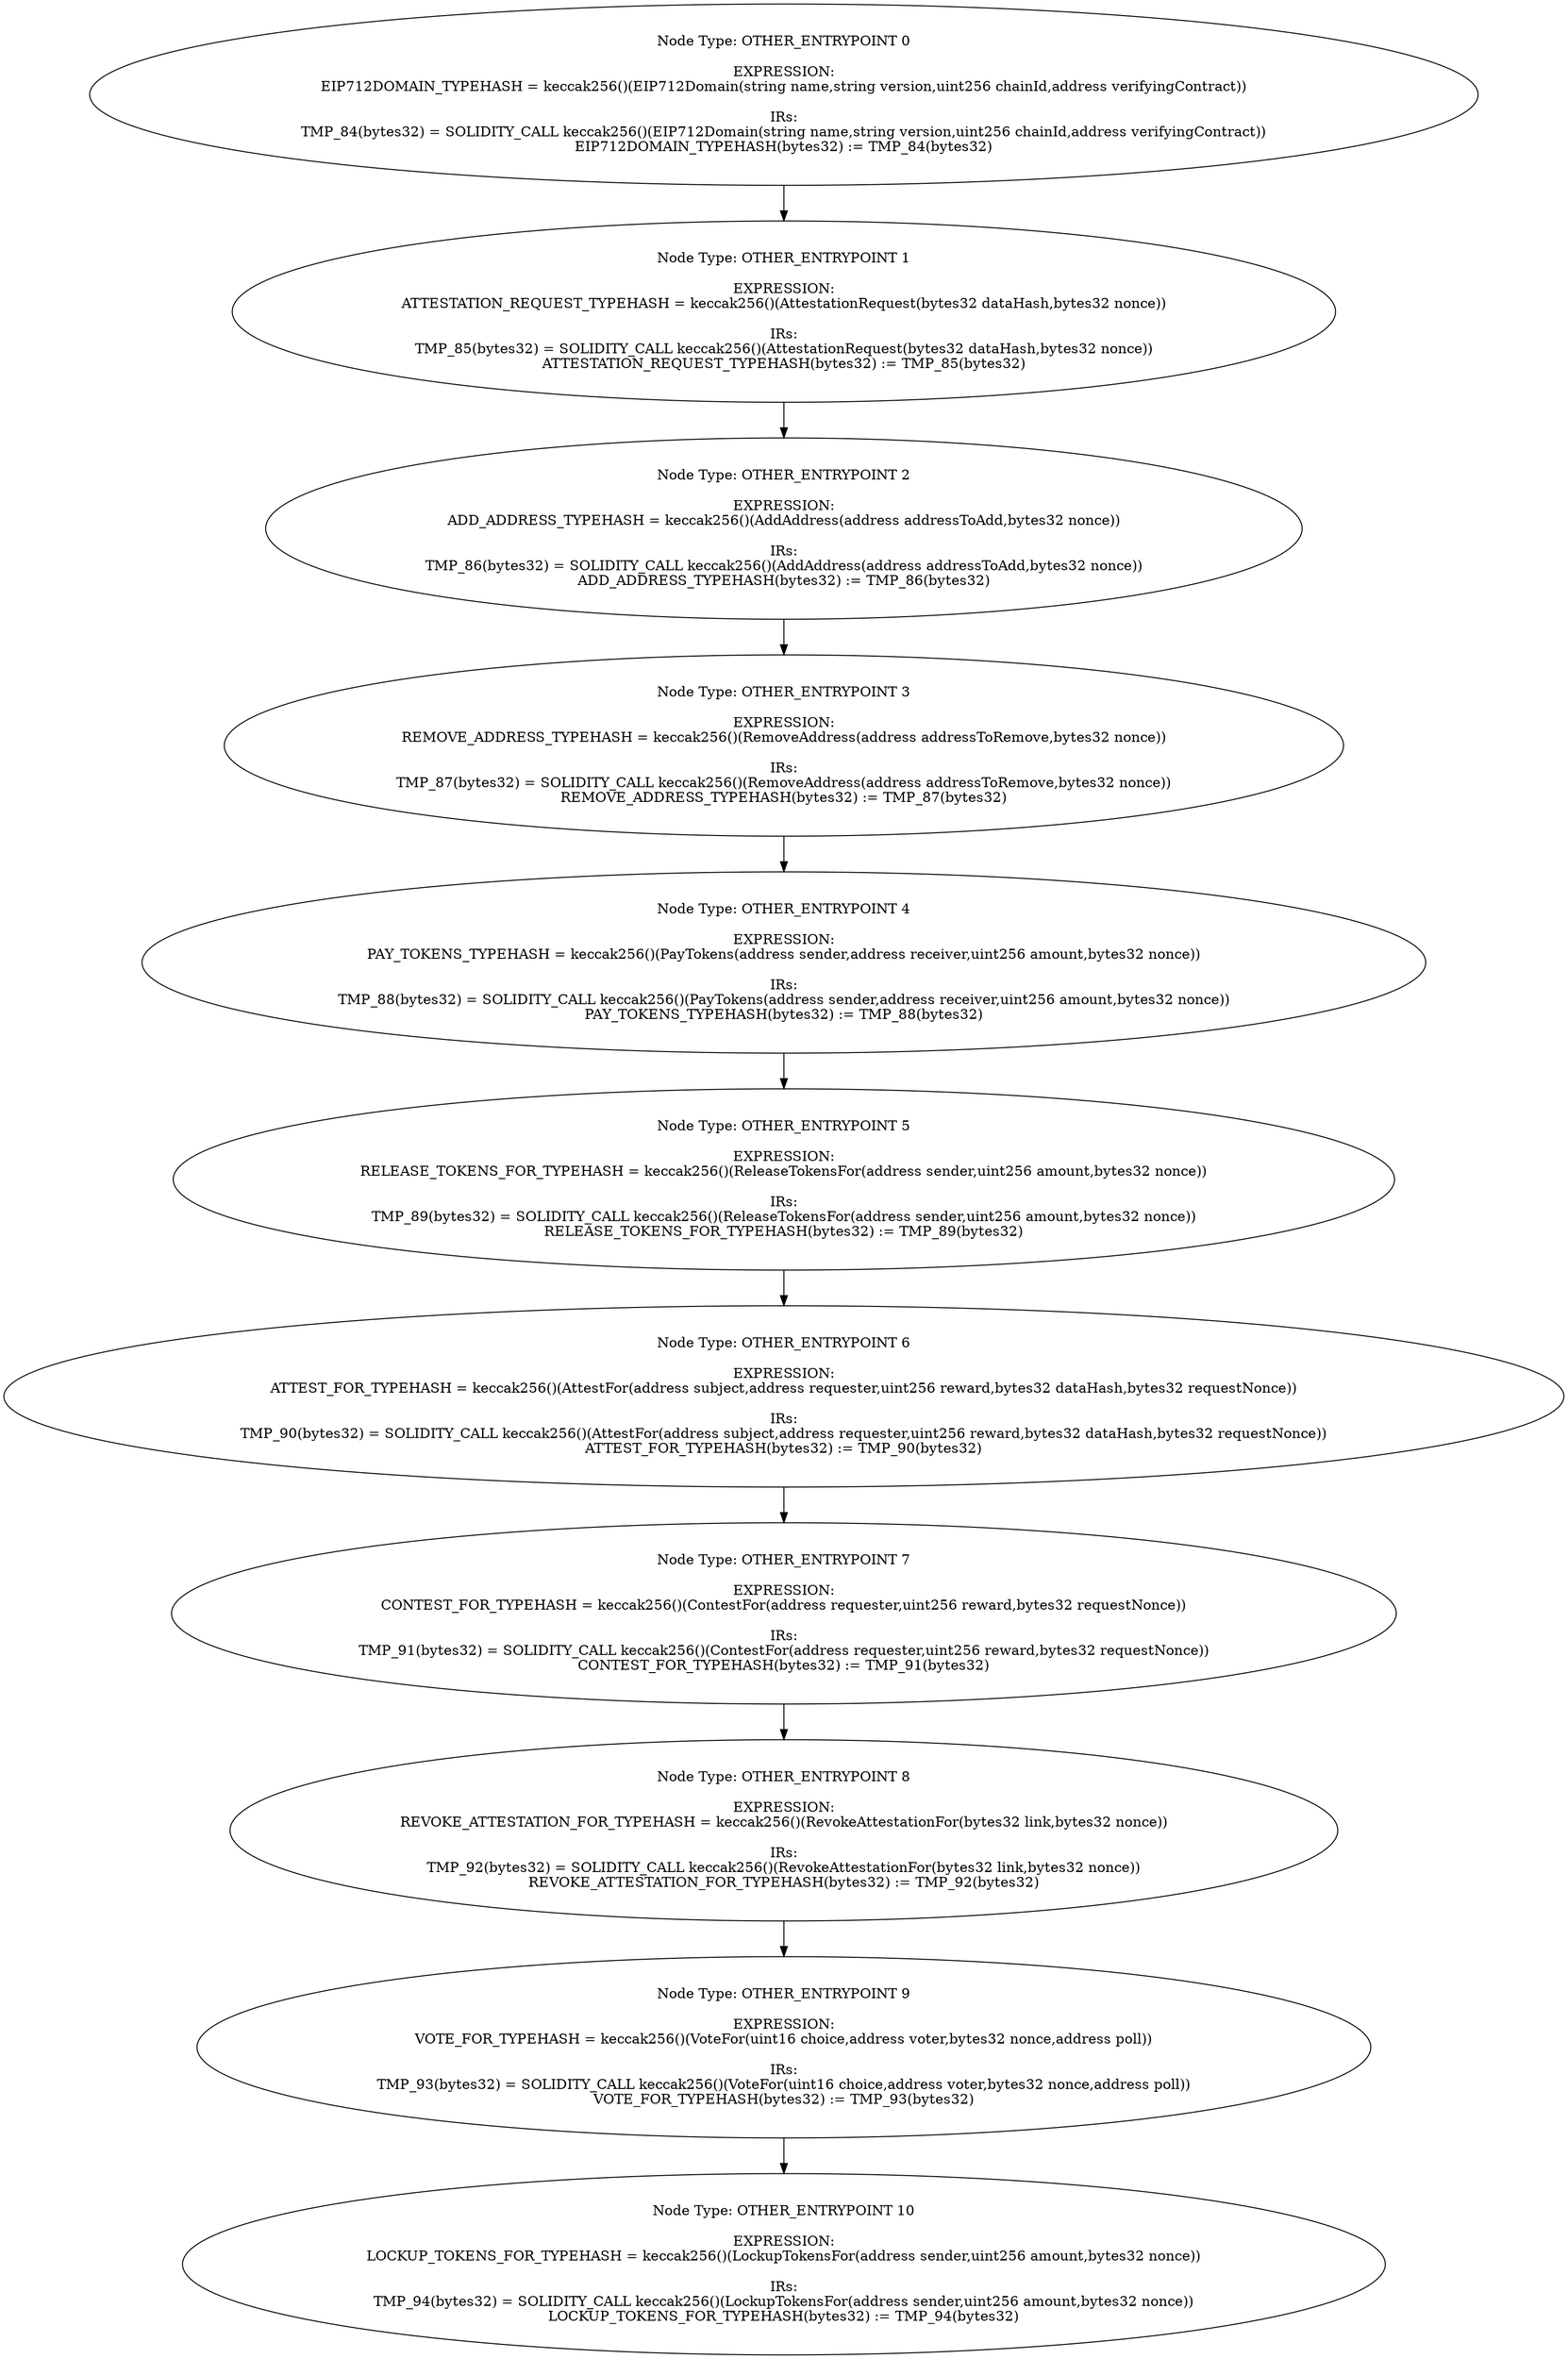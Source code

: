 digraph{
0[label="Node Type: OTHER_ENTRYPOINT 0

EXPRESSION:
EIP712DOMAIN_TYPEHASH = keccak256()(EIP712Domain(string name,string version,uint256 chainId,address verifyingContract))

IRs:
TMP_84(bytes32) = SOLIDITY_CALL keccak256()(EIP712Domain(string name,string version,uint256 chainId,address verifyingContract))
EIP712DOMAIN_TYPEHASH(bytes32) := TMP_84(bytes32)"];
0->1;
1[label="Node Type: OTHER_ENTRYPOINT 1

EXPRESSION:
ATTESTATION_REQUEST_TYPEHASH = keccak256()(AttestationRequest(bytes32 dataHash,bytes32 nonce))

IRs:
TMP_85(bytes32) = SOLIDITY_CALL keccak256()(AttestationRequest(bytes32 dataHash,bytes32 nonce))
ATTESTATION_REQUEST_TYPEHASH(bytes32) := TMP_85(bytes32)"];
1->2;
2[label="Node Type: OTHER_ENTRYPOINT 2

EXPRESSION:
ADD_ADDRESS_TYPEHASH = keccak256()(AddAddress(address addressToAdd,bytes32 nonce))

IRs:
TMP_86(bytes32) = SOLIDITY_CALL keccak256()(AddAddress(address addressToAdd,bytes32 nonce))
ADD_ADDRESS_TYPEHASH(bytes32) := TMP_86(bytes32)"];
2->3;
3[label="Node Type: OTHER_ENTRYPOINT 3

EXPRESSION:
REMOVE_ADDRESS_TYPEHASH = keccak256()(RemoveAddress(address addressToRemove,bytes32 nonce))

IRs:
TMP_87(bytes32) = SOLIDITY_CALL keccak256()(RemoveAddress(address addressToRemove,bytes32 nonce))
REMOVE_ADDRESS_TYPEHASH(bytes32) := TMP_87(bytes32)"];
3->4;
4[label="Node Type: OTHER_ENTRYPOINT 4

EXPRESSION:
PAY_TOKENS_TYPEHASH = keccak256()(PayTokens(address sender,address receiver,uint256 amount,bytes32 nonce))

IRs:
TMP_88(bytes32) = SOLIDITY_CALL keccak256()(PayTokens(address sender,address receiver,uint256 amount,bytes32 nonce))
PAY_TOKENS_TYPEHASH(bytes32) := TMP_88(bytes32)"];
4->5;
5[label="Node Type: OTHER_ENTRYPOINT 5

EXPRESSION:
RELEASE_TOKENS_FOR_TYPEHASH = keccak256()(ReleaseTokensFor(address sender,uint256 amount,bytes32 nonce))

IRs:
TMP_89(bytes32) = SOLIDITY_CALL keccak256()(ReleaseTokensFor(address sender,uint256 amount,bytes32 nonce))
RELEASE_TOKENS_FOR_TYPEHASH(bytes32) := TMP_89(bytes32)"];
5->6;
6[label="Node Type: OTHER_ENTRYPOINT 6

EXPRESSION:
ATTEST_FOR_TYPEHASH = keccak256()(AttestFor(address subject,address requester,uint256 reward,bytes32 dataHash,bytes32 requestNonce))

IRs:
TMP_90(bytes32) = SOLIDITY_CALL keccak256()(AttestFor(address subject,address requester,uint256 reward,bytes32 dataHash,bytes32 requestNonce))
ATTEST_FOR_TYPEHASH(bytes32) := TMP_90(bytes32)"];
6->7;
7[label="Node Type: OTHER_ENTRYPOINT 7

EXPRESSION:
CONTEST_FOR_TYPEHASH = keccak256()(ContestFor(address requester,uint256 reward,bytes32 requestNonce))

IRs:
TMP_91(bytes32) = SOLIDITY_CALL keccak256()(ContestFor(address requester,uint256 reward,bytes32 requestNonce))
CONTEST_FOR_TYPEHASH(bytes32) := TMP_91(bytes32)"];
7->8;
8[label="Node Type: OTHER_ENTRYPOINT 8

EXPRESSION:
REVOKE_ATTESTATION_FOR_TYPEHASH = keccak256()(RevokeAttestationFor(bytes32 link,bytes32 nonce))

IRs:
TMP_92(bytes32) = SOLIDITY_CALL keccak256()(RevokeAttestationFor(bytes32 link,bytes32 nonce))
REVOKE_ATTESTATION_FOR_TYPEHASH(bytes32) := TMP_92(bytes32)"];
8->9;
9[label="Node Type: OTHER_ENTRYPOINT 9

EXPRESSION:
VOTE_FOR_TYPEHASH = keccak256()(VoteFor(uint16 choice,address voter,bytes32 nonce,address poll))

IRs:
TMP_93(bytes32) = SOLIDITY_CALL keccak256()(VoteFor(uint16 choice,address voter,bytes32 nonce,address poll))
VOTE_FOR_TYPEHASH(bytes32) := TMP_93(bytes32)"];
9->10;
10[label="Node Type: OTHER_ENTRYPOINT 10

EXPRESSION:
LOCKUP_TOKENS_FOR_TYPEHASH = keccak256()(LockupTokensFor(address sender,uint256 amount,bytes32 nonce))

IRs:
TMP_94(bytes32) = SOLIDITY_CALL keccak256()(LockupTokensFor(address sender,uint256 amount,bytes32 nonce))
LOCKUP_TOKENS_FOR_TYPEHASH(bytes32) := TMP_94(bytes32)"];
}
